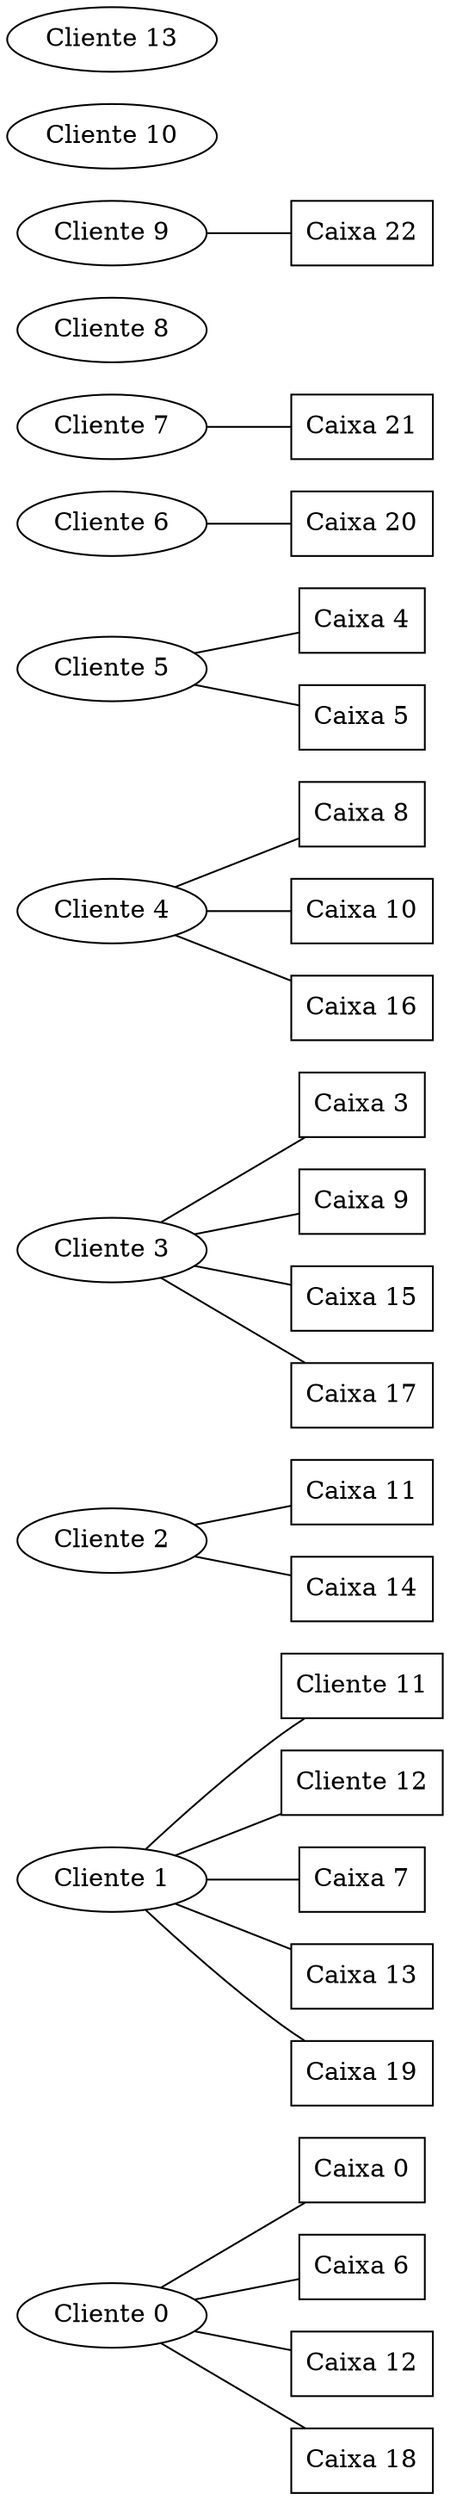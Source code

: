strict graph {
rankdir = LR;
0 [label = "Cliente 0"];
00 [label = "Caixa 0", shape=box];
0--00 ;
06 [label = "Caixa 6", shape=box];
0--06 ;
012 [label = "Caixa 12", shape=box];
0--012 ;
018 [label = "Caixa 18", shape=box];
0--018 ;
1 [label = "Cliente 1"];
11 [label = "Caixa 1", shape=box];
1--11 ;
12 [label = "Caixa 2", shape=box];
1--12 ;
17 [label = "Caixa 7", shape=box];
1--17 ;
113 [label = "Caixa 13", shape=box];
1--113 ;
119 [label = "Caixa 19", shape=box];
1--119 ;
2 [label = "Cliente 2"];
211 [label = "Caixa 11", shape=box];
2--211 ;
214 [label = "Caixa 14", shape=box];
2--214 ;
3 [label = "Cliente 3"];
33 [label = "Caixa 3", shape=box];
3--33 ;
39 [label = "Caixa 9", shape=box];
3--39 ;
315 [label = "Caixa 15", shape=box];
3--315 ;
317 [label = "Caixa 17", shape=box];
3--317 ;
4 [label = "Cliente 4"];
48 [label = "Caixa 8", shape=box];
4--48 ;
410 [label = "Caixa 10", shape=box];
4--410 ;
416 [label = "Caixa 16", shape=box];
4--416 ;
5 [label = "Cliente 5"];
54 [label = "Caixa 4", shape=box];
5--54 ;
55 [label = "Caixa 5", shape=box];
5--55 ;
6 [label = "Cliente 6"];
620 [label = "Caixa 20", shape=box];
6--620 ;
7 [label = "Cliente 7"];
721 [label = "Caixa 21", shape=box];
7--721 ;
8 [label = "Cliente 8"];
9 [label = "Cliente 9"];
922 [label = "Caixa 22", shape=box];
9--922 ;
10 [label = "Cliente 10"];
11 [label = "Cliente 11"];
12 [label = "Cliente 12"];
13 [label = "Cliente 13"];
}